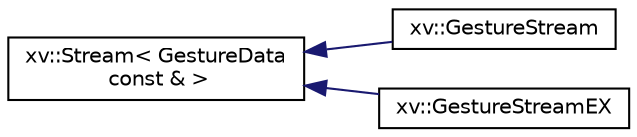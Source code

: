 digraph "Graphical Class Hierarchy"
{
 // LATEX_PDF_SIZE
  edge [fontname="Helvetica",fontsize="10",labelfontname="Helvetica",labelfontsize="10"];
  node [fontname="Helvetica",fontsize="10",shape=record];
  rankdir="LR";
  Node0 [label="xv::Stream\< GestureData\l const & \>",height=0.2,width=0.4,color="black", fillcolor="white", style="filled",URL="$classxv_1_1Stream.html",tooltip=" "];
  Node0 -> Node1 [dir="back",color="midnightblue",fontsize="10",style="solid",fontname="Helvetica"];
  Node1 [label="xv::GestureStream",height=0.2,width=0.4,color="black", fillcolor="white", style="filled",URL="$classxv_1_1GestureStream.html",tooltip="A class to handle gusture."];
  Node0 -> Node2 [dir="back",color="midnightblue",fontsize="10",style="solid",fontname="Helvetica"];
  Node2 [label="xv::GestureStreamEX",height=0.2,width=0.4,color="black", fillcolor="white", style="filled",URL="$classxv_1_1GestureStreamEX.html",tooltip="A class to handle extern gusture data. Only support on Android now."];
}
